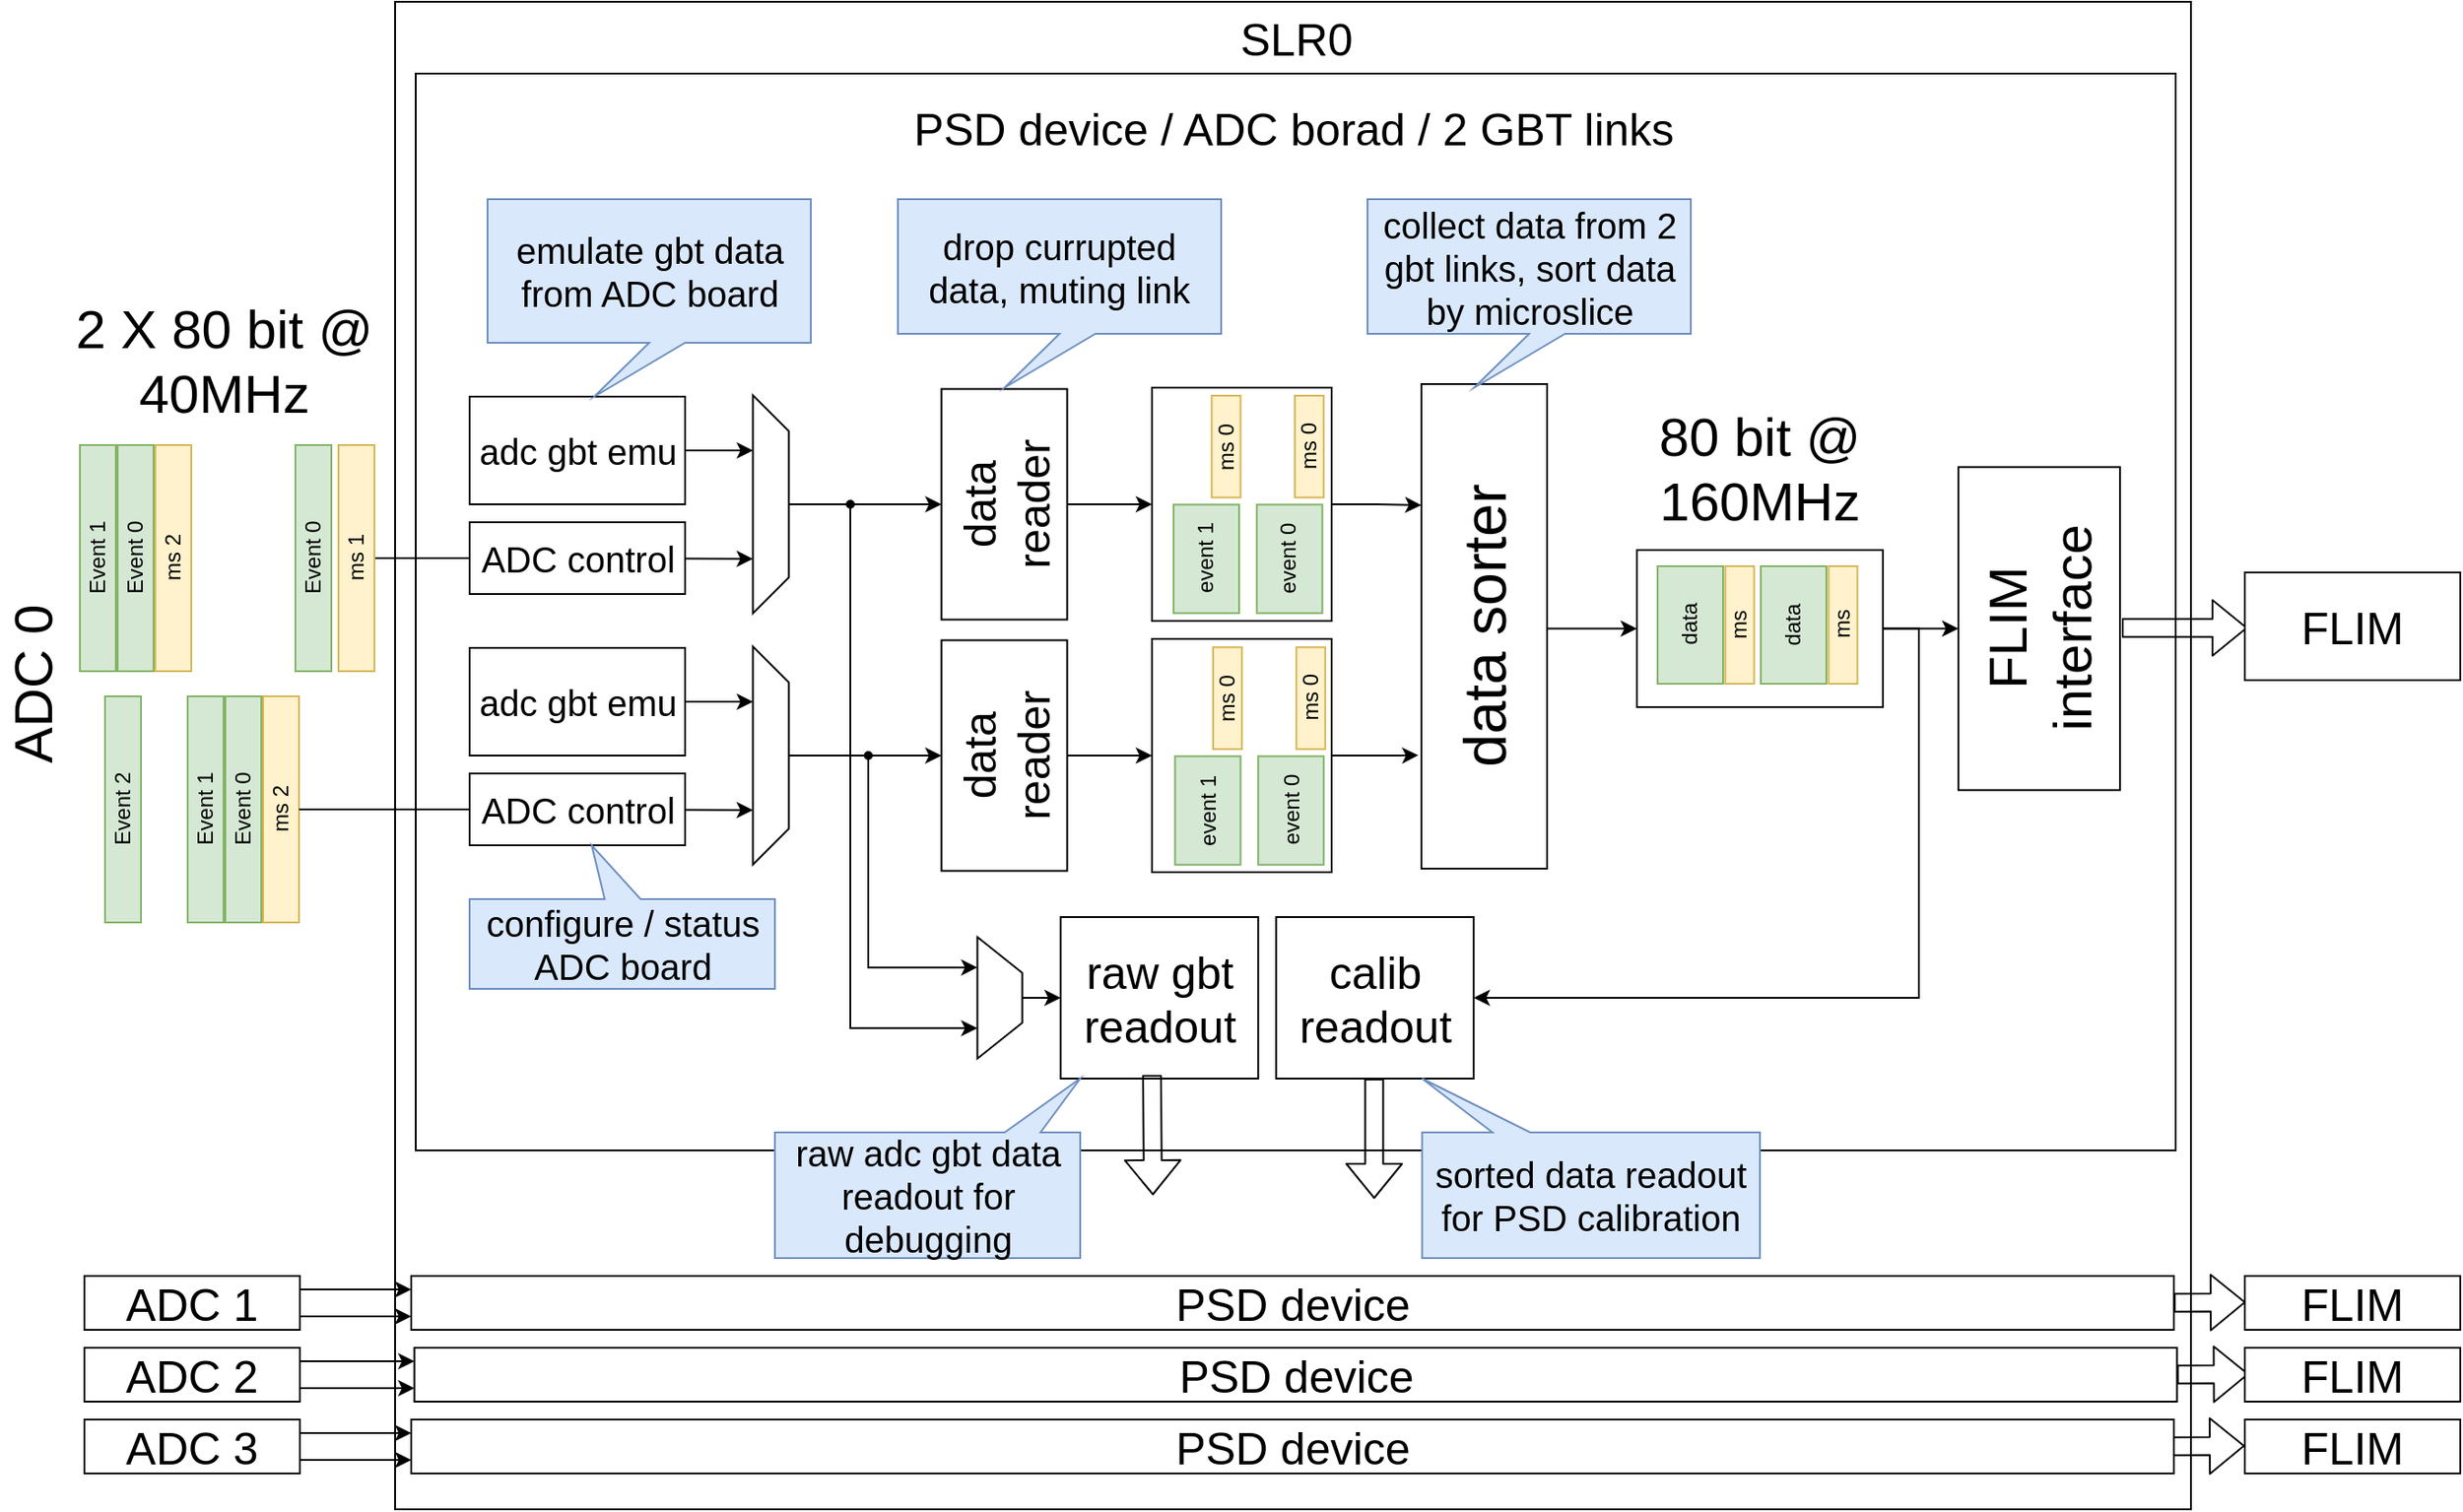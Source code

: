 <mxfile version="13.9.9" type="device"><diagram id="RYQmzWkg714ucsTxrSEi" name="Страница 1"><mxGraphModel dx="2768" dy="2400" grid="1" gridSize="10" guides="1" tooltips="1" connect="1" arrows="1" fold="1" page="1" pageScale="1" pageWidth="827" pageHeight="1169" math="0" shadow="0"><root><mxCell id="0"/><mxCell id="1" parent="0"/><mxCell id="1bbic1r3gGjg3_ZeVxUI-289" value="" style="rounded=0;whiteSpace=wrap;html=1;fillColor=#FFFFFF;fontSize=25;" parent="1" vertex="1"><mxGeometry x="-560" y="-1020" width="1000" height="840" as="geometry"/></mxCell><mxCell id="1bbic1r3gGjg3_ZeVxUI-249" value="" style="rounded=0;whiteSpace=wrap;html=1;fontSize=25;fillColor=#FFFFFF;" parent="1" vertex="1"><mxGeometry x="-548.5" y="-980" width="980" height="600" as="geometry"/></mxCell><mxCell id="1bbic1r3gGjg3_ZeVxUI-240" style="edgeStyle=orthogonalEdgeStyle;rounded=0;orthogonalLoop=1;jettySize=auto;html=1;exitX=0.5;exitY=1;exitDx=0;exitDy=0;entryX=0;entryY=0.5;entryDx=0;entryDy=0;fontSize=25;" parent="1" source="PqhZ-G-PAxa-hp2jgc0P-26" target="1bbic1r3gGjg3_ZeVxUI-227" edge="1"><mxGeometry relative="1" as="geometry"><Array as="points"><mxPoint x="81.5" y="-670"/></Array></mxGeometry></mxCell><mxCell id="PqhZ-G-PAxa-hp2jgc0P-26" value="data sorter" style="rounded=0;whiteSpace=wrap;html=1;rotation=-90;fontSize=33;" parent="1" vertex="1"><mxGeometry x="-88.5" y="-707" width="270" height="70" as="geometry"/></mxCell><mxCell id="PqhZ-G-PAxa-hp2jgc0P-39" value="" style="group" parent="1" vertex="1" connectable="0"><mxGeometry x="-697" y="-630" width="84" height="120" as="geometry"/></mxCell><mxCell id="PqhZ-G-PAxa-hp2jgc0P-40" value="ms 2" style="rounded=0;whiteSpace=wrap;html=1;rotation=-90;fillColor=#fff2cc;strokeColor=#d6b656;" parent="PqhZ-G-PAxa-hp2jgc0P-39" vertex="1"><mxGeometry x="10.5" y="50" width="126" height="20" as="geometry"/></mxCell><mxCell id="PqhZ-G-PAxa-hp2jgc0P-41" value="Event 0" style="rounded=0;whiteSpace=wrap;html=1;rotation=-90;fillColor=#d5e8d4;strokeColor=#82b366;" parent="PqhZ-G-PAxa-hp2jgc0P-39" vertex="1"><mxGeometry x="-10.5" y="50" width="126" height="20" as="geometry"/></mxCell><mxCell id="PqhZ-G-PAxa-hp2jgc0P-42" value="Event 1" style="rounded=0;whiteSpace=wrap;html=1;rotation=-90;fillColor=#d5e8d4;strokeColor=#82b366;" parent="PqhZ-G-PAxa-hp2jgc0P-39" vertex="1"><mxGeometry x="-31.5" y="50" width="126" height="20" as="geometry"/></mxCell><mxCell id="PqhZ-G-PAxa-hp2jgc0P-43" value="Event 2" style="rounded=0;whiteSpace=wrap;html=1;rotation=-90;fillColor=#d5e8d4;strokeColor=#82b366;" parent="1" vertex="1"><mxGeometry x="-774.5" y="-580" width="126" height="20" as="geometry"/></mxCell><mxCell id="i39z-xqXR12_ZHZlr1yV-36" style="edgeStyle=orthogonalEdgeStyle;rounded=0;orthogonalLoop=1;jettySize=auto;html=1;exitX=0.5;exitY=1;exitDx=0;exitDy=0;entryX=0;entryY=0.5;entryDx=0;entryDy=0;" parent="1" source="i39z-xqXR12_ZHZlr1yV-27" target="i39z-xqXR12_ZHZlr1yV-33" edge="1"><mxGeometry relative="1" as="geometry"/></mxCell><mxCell id="i39z-xqXR12_ZHZlr1yV-27" value="data reader" style="rounded=0;whiteSpace=wrap;html=1;rotation=-90;fontSize=25;" parent="1" vertex="1"><mxGeometry x="-285" y="-775" width="128.5" height="70" as="geometry"/></mxCell><mxCell id="i39z-xqXR12_ZHZlr1yV-52" style="edgeStyle=orthogonalEdgeStyle;rounded=0;orthogonalLoop=1;jettySize=auto;html=1;exitX=0.5;exitY=1;exitDx=0;exitDy=0;entryX=0;entryY=0.5;entryDx=0;entryDy=0;" parent="1" source="i39z-xqXR12_ZHZlr1yV-29" target="i39z-xqXR12_ZHZlr1yV-38" edge="1"><mxGeometry relative="1" as="geometry"/></mxCell><mxCell id="i39z-xqXR12_ZHZlr1yV-29" value="data reader" style="rounded=0;whiteSpace=wrap;html=1;rotation=-90;fontSize=25;" parent="1" vertex="1"><mxGeometry x="-285" y="-635" width="128.5" height="70" as="geometry"/></mxCell><mxCell id="i39z-xqXR12_ZHZlr1yV-35" value="" style="group" parent="1" vertex="1" connectable="0"><mxGeometry x="-138.5" y="-805" width="179.13" height="420" as="geometry"/></mxCell><mxCell id="i39z-xqXR12_ZHZlr1yV-33" value="" style="rounded=0;whiteSpace=wrap;html=1;" parent="i39z-xqXR12_ZHZlr1yV-35" vertex="1"><mxGeometry width="100" height="130" as="geometry"/></mxCell><mxCell id="i39z-xqXR12_ZHZlr1yV-3" value="ms 0" style="rounded=0;whiteSpace=wrap;html=1;rotation=-90;fillColor=#fff2cc;strokeColor=#d6b656;" parent="i39z-xqXR12_ZHZlr1yV-35" vertex="1"><mxGeometry x="59.21" y="24.81" width="56.75" height="16.06" as="geometry"/></mxCell><mxCell id="i39z-xqXR12_ZHZlr1yV-4" value="event 0" style="rounded=0;whiteSpace=wrap;html=1;rotation=-90;fillColor=#d5e8d4;strokeColor=#82b366;" parent="i39z-xqXR12_ZHZlr1yV-35" vertex="1"><mxGeometry x="46.33" y="77.17" width="60.5" height="36.5" as="geometry"/></mxCell><mxCell id="i39z-xqXR12_ZHZlr1yV-69" value="ms 0" style="rounded=0;whiteSpace=wrap;html=1;rotation=-90;fillColor=#fff2cc;strokeColor=#d6b656;" parent="i39z-xqXR12_ZHZlr1yV-35" vertex="1"><mxGeometry x="12.88" y="24.81" width="56.75" height="16.06" as="geometry"/></mxCell><mxCell id="i39z-xqXR12_ZHZlr1yV-70" value="event 1" style="rounded=0;whiteSpace=wrap;html=1;rotation=-90;fillColor=#d5e8d4;strokeColor=#82b366;" parent="i39z-xqXR12_ZHZlr1yV-35" vertex="1"><mxGeometry y="77.17" width="60.5" height="36.5" as="geometry"/></mxCell><mxCell id="p6Mf46SY9qSxZeGRrJ2m-4" value="" style="shape=trapezoid;perimeter=trapezoidPerimeter;whiteSpace=wrap;html=1;fixedSize=1;rotation=90;" parent="i39z-xqXR12_ZHZlr1yV-35" vertex="1"><mxGeometry x="-118.62" y="327.5" width="67.75" height="25" as="geometry"/></mxCell><mxCell id="p6Mf46SY9qSxZeGRrJ2m-6" value="raw gbt readout" style="rounded=0;whiteSpace=wrap;html=1;fontSize=25;" parent="i39z-xqXR12_ZHZlr1yV-35" vertex="1"><mxGeometry x="-50.87" y="295" width="110" height="90" as="geometry"/></mxCell><mxCell id="p6Mf46SY9qSxZeGRrJ2m-8" style="edgeStyle=orthogonalEdgeStyle;rounded=0;orthogonalLoop=1;jettySize=auto;html=1;exitX=0.5;exitY=0;exitDx=0;exitDy=0;entryX=0;entryY=0.5;entryDx=0;entryDy=0;" parent="i39z-xqXR12_ZHZlr1yV-35" source="p6Mf46SY9qSxZeGRrJ2m-4" target="p6Mf46SY9qSxZeGRrJ2m-6" edge="1"><mxGeometry relative="1" as="geometry"/></mxCell><mxCell id="1bbic1r3gGjg3_ZeVxUI-233" value="calib readout" style="rounded=0;whiteSpace=wrap;html=1;fontSize=25;" parent="i39z-xqXR12_ZHZlr1yV-35" vertex="1"><mxGeometry x="69.13" y="295" width="110" height="90" as="geometry"/></mxCell><mxCell id="1bbic1r3gGjg3_ZeVxUI-246" value="" style="shape=flexArrow;endArrow=classic;html=1;fontSize=25;" parent="i39z-xqXR12_ZHZlr1yV-35" edge="1"><mxGeometry width="50" height="50" relative="1" as="geometry"><mxPoint x="-4.547e-13" y="383" as="sourcePoint"/><mxPoint x="0.5" y="450" as="targetPoint"/></mxGeometry></mxCell><mxCell id="1bbic1r3gGjg3_ZeVxUI-248" value="" style="shape=flexArrow;endArrow=classic;html=1;fontSize=25;" parent="i39z-xqXR12_ZHZlr1yV-35" edge="1"><mxGeometry width="50" height="50" relative="1" as="geometry"><mxPoint x="123.71" y="385" as="sourcePoint"/><mxPoint x="123.71" y="452.0" as="targetPoint"/></mxGeometry></mxCell><mxCell id="i39z-xqXR12_ZHZlr1yV-37" value="" style="group" parent="1" vertex="1" connectable="0"><mxGeometry x="-138.5" y="-665" width="116.75" height="130" as="geometry"/></mxCell><mxCell id="i39z-xqXR12_ZHZlr1yV-38" value="" style="rounded=0;whiteSpace=wrap;html=1;" parent="i39z-xqXR12_ZHZlr1yV-37" vertex="1"><mxGeometry width="100" height="130" as="geometry"/></mxCell><mxCell id="i39z-xqXR12_ZHZlr1yV-71" value="ms 0" style="rounded=0;whiteSpace=wrap;html=1;rotation=-90;fillColor=#fff2cc;strokeColor=#d6b656;" parent="i39z-xqXR12_ZHZlr1yV-37" vertex="1"><mxGeometry x="60" y="25" width="56.75" height="16.06" as="geometry"/></mxCell><mxCell id="i39z-xqXR12_ZHZlr1yV-72" value="event 0" style="rounded=0;whiteSpace=wrap;html=1;rotation=-90;fillColor=#d5e8d4;strokeColor=#82b366;" parent="i39z-xqXR12_ZHZlr1yV-37" vertex="1"><mxGeometry x="47.12" y="77.36" width="60.5" height="36.5" as="geometry"/></mxCell><mxCell id="i39z-xqXR12_ZHZlr1yV-73" value="ms 0" style="rounded=0;whiteSpace=wrap;html=1;rotation=-90;fillColor=#fff2cc;strokeColor=#d6b656;" parent="i39z-xqXR12_ZHZlr1yV-37" vertex="1"><mxGeometry x="13.67" y="25" width="56.75" height="16.06" as="geometry"/></mxCell><mxCell id="i39z-xqXR12_ZHZlr1yV-74" value="event 1" style="rounded=0;whiteSpace=wrap;html=1;rotation=-90;fillColor=#d5e8d4;strokeColor=#82b366;" parent="i39z-xqXR12_ZHZlr1yV-37" vertex="1"><mxGeometry x="0.79" y="77.36" width="60.5" height="36.5" as="geometry"/></mxCell><mxCell id="h4SjfwAyNwfIv3EBZPq7-15" style="edgeStyle=orthogonalEdgeStyle;rounded=0;orthogonalLoop=1;jettySize=auto;html=1;exitX=0.5;exitY=1;exitDx=0;exitDy=0;entryX=0.75;entryY=1;entryDx=0;entryDy=0;" parent="1" source="PqhZ-G-PAxa-hp2jgc0P-29" target="h4SjfwAyNwfIv3EBZPq7-12" edge="1"><mxGeometry relative="1" as="geometry"/></mxCell><mxCell id="PqhZ-G-PAxa-hp2jgc0P-29" value="ms 1" style="rounded=0;whiteSpace=wrap;html=1;rotation=-90;fillColor=#fff2cc;strokeColor=#d6b656;" parent="1" vertex="1"><mxGeometry x="-644.5" y="-720" width="126" height="20" as="geometry"/></mxCell><mxCell id="PqhZ-G-PAxa-hp2jgc0P-30" value="Event 0" style="rounded=0;whiteSpace=wrap;html=1;rotation=-90;fillColor=#d5e8d4;strokeColor=#82b366;" parent="1" vertex="1"><mxGeometry x="-668.5" y="-720" width="126" height="20" as="geometry"/></mxCell><mxCell id="h4SjfwAyNwfIv3EBZPq7-14" style="edgeStyle=orthogonalEdgeStyle;rounded=0;orthogonalLoop=1;jettySize=auto;html=1;exitX=1;exitY=0.5;exitDx=0;exitDy=0;entryX=0.25;entryY=1;entryDx=0;entryDy=0;" parent="1" source="h4SjfwAyNwfIv3EBZPq7-11" target="h4SjfwAyNwfIv3EBZPq7-12" edge="1"><mxGeometry relative="1" as="geometry"/></mxCell><mxCell id="h4SjfwAyNwfIv3EBZPq7-11" value="adc gbt emu" style="rounded=0;whiteSpace=wrap;html=1;" parent="1" vertex="1"><mxGeometry x="-518.5" y="-800" width="120" height="60" as="geometry"/></mxCell><mxCell id="h4SjfwAyNwfIv3EBZPq7-13" style="edgeStyle=orthogonalEdgeStyle;rounded=0;orthogonalLoop=1;jettySize=auto;html=1;exitX=0.5;exitY=0;exitDx=0;exitDy=0;entryX=0.5;entryY=0;entryDx=0;entryDy=0;" parent="1" source="h4SjfwAyNwfIv3EBZPq7-12" target="i39z-xqXR12_ZHZlr1yV-27" edge="1"><mxGeometry relative="1" as="geometry"><Array as="points"><mxPoint x="-288.5" y="-740"/><mxPoint x="-288.5" y="-740"/></Array></mxGeometry></mxCell><mxCell id="h4SjfwAyNwfIv3EBZPq7-12" value="" style="shape=trapezoid;perimeter=trapezoidPerimeter;whiteSpace=wrap;html=1;fixedSize=1;rotation=90;" parent="1" vertex="1"><mxGeometry x="-411.5" y="-750" width="121.5" height="20" as="geometry"/></mxCell><mxCell id="h4SjfwAyNwfIv3EBZPq7-16" style="edgeStyle=orthogonalEdgeStyle;rounded=0;orthogonalLoop=1;jettySize=auto;html=1;exitX=1;exitY=0.5;exitDx=0;exitDy=0;entryX=0.25;entryY=1;entryDx=0;entryDy=0;" parent="1" source="h4SjfwAyNwfIv3EBZPq7-17" target="h4SjfwAyNwfIv3EBZPq7-18" edge="1"><mxGeometry relative="1" as="geometry"/></mxCell><mxCell id="h4SjfwAyNwfIv3EBZPq7-17" value="ADC GBT emulator" style="rounded=0;whiteSpace=wrap;html=1;" parent="1" vertex="1"><mxGeometry x="-518.5" y="-660" width="120" height="60" as="geometry"/></mxCell><mxCell id="h4SjfwAyNwfIv3EBZPq7-22" style="edgeStyle=orthogonalEdgeStyle;rounded=0;orthogonalLoop=1;jettySize=auto;html=1;exitX=0.5;exitY=0;exitDx=0;exitDy=0;entryX=0.5;entryY=0;entryDx=0;entryDy=0;" parent="1" source="h4SjfwAyNwfIv3EBZPq7-18" target="i39z-xqXR12_ZHZlr1yV-29" edge="1"><mxGeometry relative="1" as="geometry"/></mxCell><mxCell id="h4SjfwAyNwfIv3EBZPq7-18" value="" style="shape=trapezoid;perimeter=trapezoidPerimeter;whiteSpace=wrap;html=1;fixedSize=1;rotation=90;" parent="1" vertex="1"><mxGeometry x="-411.5" y="-610" width="121.5" height="20" as="geometry"/></mxCell><mxCell id="h4SjfwAyNwfIv3EBZPq7-25" style="edgeStyle=orthogonalEdgeStyle;rounded=0;orthogonalLoop=1;jettySize=auto;html=1;exitX=0.5;exitY=1;exitDx=0;exitDy=0;entryX=0.75;entryY=1;entryDx=0;entryDy=0;" parent="1" source="PqhZ-G-PAxa-hp2jgc0P-40" target="h4SjfwAyNwfIv3EBZPq7-18" edge="1"><mxGeometry relative="1" as="geometry"/></mxCell><mxCell id="p6Mf46SY9qSxZeGRrJ2m-1" value="ADC control" style="rounded=0;whiteSpace=wrap;html=1;" parent="1" vertex="1"><mxGeometry x="-518.5" y="-730" width="120" height="40" as="geometry"/></mxCell><mxCell id="p6Mf46SY9qSxZeGRrJ2m-2" value="ADC control" style="rounded=0;whiteSpace=wrap;html=1;fontSize=20;" parent="1" vertex="1"><mxGeometry x="-518.5" y="-590" width="120" height="40" as="geometry"/></mxCell><mxCell id="1bbic1r3gGjg3_ZeVxUI-31" value="2 X 80 bit @ 40MHz" style="text;html=1;strokeColor=none;fillColor=none;align=center;verticalAlign=middle;whiteSpace=wrap;rounded=0;fontSize=30;" parent="1" vertex="1"><mxGeometry x="-759" y="-830" width="208" height="20" as="geometry"/></mxCell><mxCell id="1bbic1r3gGjg3_ZeVxUI-78" value="adc gbt emu" style="rounded=0;whiteSpace=wrap;html=1;" parent="1" vertex="1"><mxGeometry x="-518.5" y="-660" width="120" height="60" as="geometry"/></mxCell><mxCell id="1bbic1r3gGjg3_ZeVxUI-79" value="adc gbt emu" style="rounded=0;whiteSpace=wrap;html=1;" parent="1" vertex="1"><mxGeometry x="-518.5" y="-800" width="120" height="60" as="geometry"/></mxCell><mxCell id="1bbic1r3gGjg3_ZeVxUI-80" value="ADC control" style="rounded=0;whiteSpace=wrap;html=1;" parent="1" vertex="1"><mxGeometry x="-518.5" y="-730" width="120" height="40" as="geometry"/></mxCell><mxCell id="1bbic1r3gGjg3_ZeVxUI-81" value="adc gbt emu" style="rounded=0;whiteSpace=wrap;html=1;" parent="1" vertex="1"><mxGeometry x="-518.5" y="-800" width="120" height="60" as="geometry"/></mxCell><mxCell id="1bbic1r3gGjg3_ZeVxUI-82" value="ADC control" style="rounded=0;whiteSpace=wrap;html=1;" parent="1" vertex="1"><mxGeometry x="-518.5" y="-730" width="120" height="40" as="geometry"/></mxCell><mxCell id="1bbic1r3gGjg3_ZeVxUI-83" value="adc gbt emu" style="rounded=0;whiteSpace=wrap;html=1;" parent="1" vertex="1"><mxGeometry x="-518.5" y="-660" width="120" height="60" as="geometry"/></mxCell><mxCell id="1bbic1r3gGjg3_ZeVxUI-84" value="ADC control" style="rounded=0;whiteSpace=wrap;html=1;" parent="1" vertex="1"><mxGeometry x="-518.5" y="-730" width="120" height="40" as="geometry"/></mxCell><mxCell id="1bbic1r3gGjg3_ZeVxUI-85" value="adc gbt emu" style="rounded=0;whiteSpace=wrap;html=1;" parent="1" vertex="1"><mxGeometry x="-518.5" y="-800" width="120" height="60" as="geometry"/></mxCell><mxCell id="1bbic1r3gGjg3_ZeVxUI-86" value="adc gbt emu" style="rounded=0;whiteSpace=wrap;html=1;" parent="1" vertex="1"><mxGeometry x="-518.5" y="-660" width="120" height="60" as="geometry"/></mxCell><mxCell id="1bbic1r3gGjg3_ZeVxUI-87" value="ADC control" style="rounded=0;whiteSpace=wrap;html=1;" parent="1" vertex="1"><mxGeometry x="-518.5" y="-730" width="120" height="40" as="geometry"/></mxCell><mxCell id="1bbic1r3gGjg3_ZeVxUI-88" value="adc gbt emu" style="rounded=0;whiteSpace=wrap;html=1;" parent="1" vertex="1"><mxGeometry x="-518.5" y="-800" width="120" height="60" as="geometry"/></mxCell><mxCell id="1bbic1r3gGjg3_ZeVxUI-90" value="adc gbt emu" style="rounded=0;whiteSpace=wrap;html=1;" parent="1" vertex="1"><mxGeometry x="-518.5" y="-660" width="120" height="60" as="geometry"/></mxCell><mxCell id="1bbic1r3gGjg3_ZeVxUI-91" value="ADC control" style="rounded=0;whiteSpace=wrap;html=1;" parent="1" vertex="1"><mxGeometry x="-518.5" y="-730" width="120" height="40" as="geometry"/></mxCell><mxCell id="1bbic1r3gGjg3_ZeVxUI-92" value="adc gbt emu" style="rounded=0;whiteSpace=wrap;html=1;" parent="1" vertex="1"><mxGeometry x="-518.5" y="-800" width="120" height="60" as="geometry"/></mxCell><mxCell id="1bbic1r3gGjg3_ZeVxUI-94" value="adc gbt emu" style="rounded=0;whiteSpace=wrap;html=1;fontSize=20;" parent="1" vertex="1"><mxGeometry x="-518.5" y="-660" width="120" height="60" as="geometry"/></mxCell><mxCell id="1bbic1r3gGjg3_ZeVxUI-95" value="ADC control" style="rounded=0;whiteSpace=wrap;html=1;fontSize=20;" parent="1" vertex="1"><mxGeometry x="-518.5" y="-730" width="120" height="40" as="geometry"/></mxCell><mxCell id="1bbic1r3gGjg3_ZeVxUI-96" value="adc gbt emu" style="rounded=0;whiteSpace=wrap;html=1;fontSize=20;" parent="1" vertex="1"><mxGeometry x="-518.5" y="-800" width="120" height="60" as="geometry"/></mxCell><mxCell id="1bbic1r3gGjg3_ZeVxUI-111" value="emulate gbt data from ADC board" style="shape=callout;whiteSpace=wrap;html=1;perimeter=calloutPerimeter;fontSize=20;fillColor=#dae8fc;strokeColor=#6c8ebf;position2=0.33;" parent="1" vertex="1"><mxGeometry x="-508.5" y="-910" width="180" height="110" as="geometry"/></mxCell><mxCell id="1bbic1r3gGjg3_ZeVxUI-118" value="configure / status ADC board" style="shape=callout;whiteSpace=wrap;html=1;perimeter=calloutPerimeter;fontSize=20;fillColor=#dae8fc;strokeColor=#6c8ebf;position2=0.6;size=30;position=0.44;rotation=0;horizontal=1;direction=west;" parent="1" vertex="1"><mxGeometry x="-518.5" y="-550" width="170" height="80" as="geometry"/></mxCell><mxCell id="1bbic1r3gGjg3_ZeVxUI-122" value="drop currupted data, muting link" style="shape=callout;whiteSpace=wrap;html=1;perimeter=calloutPerimeter;fontSize=20;fillColor=#dae8fc;strokeColor=#6c8ebf;position2=0.33;" parent="1" vertex="1"><mxGeometry x="-280" y="-910" width="180" height="105" as="geometry"/></mxCell><mxCell id="1bbic1r3gGjg3_ZeVxUI-173" value="" style="group" parent="1" vertex="1" connectable="0"><mxGeometry x="-757" y="-770" width="84" height="120" as="geometry"/></mxCell><mxCell id="1bbic1r3gGjg3_ZeVxUI-174" value="ms 2" style="rounded=0;whiteSpace=wrap;html=1;rotation=-90;fillColor=#fff2cc;strokeColor=#d6b656;" parent="1bbic1r3gGjg3_ZeVxUI-173" vertex="1"><mxGeometry x="10.5" y="50" width="126" height="20" as="geometry"/></mxCell><mxCell id="1bbic1r3gGjg3_ZeVxUI-175" value="Event 0" style="rounded=0;whiteSpace=wrap;html=1;rotation=-90;fillColor=#d5e8d4;strokeColor=#82b366;" parent="1bbic1r3gGjg3_ZeVxUI-173" vertex="1"><mxGeometry x="-10.5" y="50" width="126" height="20" as="geometry"/></mxCell><mxCell id="1bbic1r3gGjg3_ZeVxUI-176" value="Event 1" style="rounded=0;whiteSpace=wrap;html=1;rotation=-90;fillColor=#d5e8d4;strokeColor=#82b366;" parent="1bbic1r3gGjg3_ZeVxUI-173" vertex="1"><mxGeometry x="-31.5" y="50" width="126" height="20" as="geometry"/></mxCell><mxCell id="1bbic1r3gGjg3_ZeVxUI-178" style="edgeStyle=orthogonalEdgeStyle;rounded=0;orthogonalLoop=1;jettySize=auto;html=1;exitX=1;exitY=0.5;exitDx=0;exitDy=0;fontSize=25;entryX=0.75;entryY=0;entryDx=0;entryDy=0;" parent="1" source="i39z-xqXR12_ZHZlr1yV-33" target="PqhZ-G-PAxa-hp2jgc0P-26" edge="1"><mxGeometry relative="1" as="geometry"><mxPoint x="67.5" y="-738" as="targetPoint"/></mxGeometry></mxCell><mxCell id="1bbic1r3gGjg3_ZeVxUI-179" style="edgeStyle=orthogonalEdgeStyle;rounded=0;orthogonalLoop=1;jettySize=auto;html=1;exitX=1;exitY=0.5;exitDx=0;exitDy=0;entryX=0.234;entryY=-0.024;entryDx=0;entryDy=0;entryPerimeter=0;fontSize=25;" parent="1" source="i39z-xqXR12_ZHZlr1yV-38" target="PqhZ-G-PAxa-hp2jgc0P-26" edge="1"><mxGeometry relative="1" as="geometry"><Array as="points"><mxPoint x="-1.5" y="-600"/></Array></mxGeometry></mxCell><mxCell id="1bbic1r3gGjg3_ZeVxUI-182" value="ADC 0" style="text;html=1;strokeColor=none;fillColor=none;align=center;verticalAlign=middle;whiteSpace=wrap;rounded=0;fontSize=30;rotation=-90;" parent="1" vertex="1"><mxGeometry x="-827" y="-650" width="130" height="20" as="geometry"/></mxCell><mxCell id="1bbic1r3gGjg3_ZeVxUI-218" style="edgeStyle=orthogonalEdgeStyle;rounded=0;orthogonalLoop=1;jettySize=auto;html=1;exitX=0.5;exitY=1;exitDx=0;exitDy=0;entryX=0.75;entryY=1;entryDx=0;entryDy=0;fontSize=25;" parent="1" source="1bbic1r3gGjg3_ZeVxUI-217" target="p6Mf46SY9qSxZeGRrJ2m-4" edge="1"><mxGeometry relative="1" as="geometry"/></mxCell><mxCell id="1bbic1r3gGjg3_ZeVxUI-217" value="" style="ellipse;whiteSpace=wrap;html=1;aspect=fixed;fontSize=25;fillColor=#000000;" parent="1" vertex="1"><mxGeometry x="-308.5" y="-742" width="4" height="4" as="geometry"/></mxCell><mxCell id="1bbic1r3gGjg3_ZeVxUI-221" style="edgeStyle=orthogonalEdgeStyle;rounded=0;orthogonalLoop=1;jettySize=auto;html=1;exitX=0.5;exitY=1;exitDx=0;exitDy=0;fontSize=25;entryX=0.25;entryY=1;entryDx=0;entryDy=0;" parent="1" source="1bbic1r3gGjg3_ZeVxUI-219" target="p6Mf46SY9qSxZeGRrJ2m-4" edge="1"><mxGeometry relative="1" as="geometry"/></mxCell><mxCell id="1bbic1r3gGjg3_ZeVxUI-219" value="" style="ellipse;whiteSpace=wrap;html=1;aspect=fixed;fontSize=25;fillColor=#000000;" parent="1" vertex="1"><mxGeometry x="-298.5" y="-602" width="4" height="4" as="geometry"/></mxCell><mxCell id="1bbic1r3gGjg3_ZeVxUI-226" value="" style="group" parent="1" vertex="1" connectable="0"><mxGeometry x="131.5" y="-714.5" width="137" height="87.5" as="geometry"/></mxCell><mxCell id="1bbic1r3gGjg3_ZeVxUI-235" style="edgeStyle=orthogonalEdgeStyle;rounded=0;orthogonalLoop=1;jettySize=auto;html=1;exitX=0.25;exitY=1;exitDx=0;exitDy=0;entryX=0;entryY=0;entryDx=0;entryDy=0;fontSize=25;" parent="1bbic1r3gGjg3_ZeVxUI-226" source="1bbic1r3gGjg3_ZeVxUI-227" target="1bbic1r3gGjg3_ZeVxUI-231" edge="1"><mxGeometry relative="1" as="geometry"/></mxCell><mxCell id="1bbic1r3gGjg3_ZeVxUI-227" value="" style="rounded=0;whiteSpace=wrap;html=1;fontSize=25;" parent="1bbic1r3gGjg3_ZeVxUI-226" vertex="1"><mxGeometry width="137" height="87.5" as="geometry"/></mxCell><mxCell id="1bbic1r3gGjg3_ZeVxUI-228" value="ms" style="rounded=0;whiteSpace=wrap;html=1;rotation=-90;fillColor=#fff2cc;strokeColor=#d6b656;" parent="1bbic1r3gGjg3_ZeVxUI-226" vertex="1"><mxGeometry x="82" y="33.72" width="65.5" height="16.06" as="geometry"/></mxCell><mxCell id="1bbic1r3gGjg3_ZeVxUI-229" value="data" style="rounded=0;whiteSpace=wrap;html=1;rotation=-90;fillColor=#d5e8d4;strokeColor=#82b366;" parent="1bbic1r3gGjg3_ZeVxUI-226" vertex="1"><mxGeometry x="54.5" y="23.5" width="65.5" height="36.5" as="geometry"/></mxCell><mxCell id="1bbic1r3gGjg3_ZeVxUI-230" value="ms" style="rounded=0;whiteSpace=wrap;html=1;rotation=-90;fillColor=#fff2cc;strokeColor=#d6b656;" parent="1bbic1r3gGjg3_ZeVxUI-226" vertex="1"><mxGeometry x="24.5" y="33.72" width="65.5" height="16.06" as="geometry"/></mxCell><mxCell id="1bbic1r3gGjg3_ZeVxUI-231" value="data" style="rounded=0;whiteSpace=wrap;html=1;rotation=-90;fillColor=#d5e8d4;strokeColor=#82b366;" parent="1bbic1r3gGjg3_ZeVxUI-226" vertex="1"><mxGeometry x="-3" y="23.5" width="65.5" height="36.5" as="geometry"/></mxCell><mxCell id="1bbic1r3gGjg3_ZeVxUI-238" value="FLIM interface" style="rounded=0;whiteSpace=wrap;html=1;fontSize=30;rotation=-90;" parent="1" vertex="1"><mxGeometry x="265.5" y="-715.75" width="180" height="90" as="geometry"/></mxCell><mxCell id="1bbic1r3gGjg3_ZeVxUI-239" style="edgeStyle=orthogonalEdgeStyle;rounded=0;orthogonalLoop=1;jettySize=auto;html=1;exitX=1;exitY=0.5;exitDx=0;exitDy=0;entryX=0.5;entryY=0;entryDx=0;entryDy=0;fontSize=25;" parent="1" source="1bbic1r3gGjg3_ZeVxUI-227" target="1bbic1r3gGjg3_ZeVxUI-238" edge="1"><mxGeometry relative="1" as="geometry"/></mxCell><mxCell id="1bbic1r3gGjg3_ZeVxUI-242" value="collect data from 2 gbt links, sort data by microslice" style="shape=callout;whiteSpace=wrap;html=1;perimeter=calloutPerimeter;fontSize=20;fillColor=#dae8fc;strokeColor=#6c8ebf;position2=0.33;base=20;" parent="1" vertex="1"><mxGeometry x="-18.5" y="-910" width="180" height="105" as="geometry"/></mxCell><mxCell id="1bbic1r3gGjg3_ZeVxUI-243" value="80 bit @ 160MHz" style="text;html=1;strokeColor=none;fillColor=none;align=center;verticalAlign=middle;whiteSpace=wrap;rounded=0;fontSize=30;" parent="1" vertex="1"><mxGeometry x="95" y="-800" width="210" height="80" as="geometry"/></mxCell><mxCell id="1bbic1r3gGjg3_ZeVxUI-244" value="" style="shape=flexArrow;endArrow=classic;html=1;fontSize=25;" parent="1" edge="1"><mxGeometry width="50" height="50" relative="1" as="geometry"><mxPoint x="401.5" y="-671.17" as="sourcePoint"/><mxPoint x="471.5" y="-671.17" as="targetPoint"/></mxGeometry></mxCell><mxCell id="1bbic1r3gGjg3_ZeVxUI-250" value="PSD device / ADC borad / 2 GBT links" style="text;html=1;strokeColor=none;fillColor=none;align=center;verticalAlign=middle;whiteSpace=wrap;rounded=0;fontSize=25;" parent="1" vertex="1"><mxGeometry x="-299.5" y="-960" width="478.5" height="20" as="geometry"/></mxCell><mxCell id="1bbic1r3gGjg3_ZeVxUI-251" value="PSD device" style="rounded=0;whiteSpace=wrap;html=1;fillColor=#FFFFFF;fontSize=25;" parent="1" vertex="1"><mxGeometry x="-551" y="-310" width="981.5" height="30" as="geometry"/></mxCell><mxCell id="RKCm32R5nHMJDlecpnQs-2" style="edgeStyle=orthogonalEdgeStyle;rounded=0;orthogonalLoop=1;jettySize=auto;html=1;exitX=1;exitY=0.25;exitDx=0;exitDy=0;entryX=0;entryY=0.25;entryDx=0;entryDy=0;" parent="1" source="1bbic1r3gGjg3_ZeVxUI-253" target="1bbic1r3gGjg3_ZeVxUI-251" edge="1"><mxGeometry relative="1" as="geometry"/></mxCell><mxCell id="RKCm32R5nHMJDlecpnQs-3" style="edgeStyle=orthogonalEdgeStyle;rounded=0;orthogonalLoop=1;jettySize=auto;html=1;exitX=1;exitY=0.75;exitDx=0;exitDy=0;entryX=0;entryY=0.75;entryDx=0;entryDy=0;" parent="1" source="1bbic1r3gGjg3_ZeVxUI-253" target="1bbic1r3gGjg3_ZeVxUI-251" edge="1"><mxGeometry relative="1" as="geometry"/></mxCell><mxCell id="1bbic1r3gGjg3_ZeVxUI-253" value="ADC 1" style="rounded=0;whiteSpace=wrap;html=1;fillColor=#FFFFFF;fontSize=25;" parent="1" vertex="1"><mxGeometry x="-733" y="-310" width="120" height="30" as="geometry"/></mxCell><mxCell id="1bbic1r3gGjg3_ZeVxUI-258" value="" style="shape=flexArrow;endArrow=classic;html=1;fontSize=25;" parent="1" edge="1"><mxGeometry width="50" height="50" relative="1" as="geometry"><mxPoint x="430.5" y="-295.17" as="sourcePoint"/><mxPoint x="470.5" y="-295.34" as="targetPoint"/></mxGeometry></mxCell><mxCell id="1bbic1r3gGjg3_ZeVxUI-259" value="FLIM" style="rounded=0;whiteSpace=wrap;html=1;fillColor=#FFFFFF;fontSize=25;rotation=0;" parent="1" vertex="1"><mxGeometry x="470" y="-310" width="120" height="30" as="geometry"/></mxCell><mxCell id="1bbic1r3gGjg3_ZeVxUI-274" value="PSD device" style="rounded=0;whiteSpace=wrap;html=1;fillColor=#FFFFFF;fontSize=25;" parent="1" vertex="1"><mxGeometry x="-549.25" y="-270" width="981.5" height="30" as="geometry"/></mxCell><mxCell id="RKCm32R5nHMJDlecpnQs-4" style="edgeStyle=orthogonalEdgeStyle;rounded=0;orthogonalLoop=1;jettySize=auto;html=1;exitX=1;exitY=0.25;exitDx=0;exitDy=0;entryX=0;entryY=0.25;entryDx=0;entryDy=0;" parent="1" source="1bbic1r3gGjg3_ZeVxUI-276" target="1bbic1r3gGjg3_ZeVxUI-274" edge="1"><mxGeometry relative="1" as="geometry"/></mxCell><mxCell id="RKCm32R5nHMJDlecpnQs-5" style="edgeStyle=orthogonalEdgeStyle;rounded=0;orthogonalLoop=1;jettySize=auto;html=1;exitX=1;exitY=0.75;exitDx=0;exitDy=0;entryX=0;entryY=0.75;entryDx=0;entryDy=0;" parent="1" source="1bbic1r3gGjg3_ZeVxUI-276" target="1bbic1r3gGjg3_ZeVxUI-274" edge="1"><mxGeometry relative="1" as="geometry"/></mxCell><mxCell id="1bbic1r3gGjg3_ZeVxUI-276" value="ADC 2" style="rounded=0;whiteSpace=wrap;html=1;fillColor=#FFFFFF;fontSize=25;" parent="1" vertex="1"><mxGeometry x="-733" y="-270" width="120" height="30" as="geometry"/></mxCell><mxCell id="1bbic1r3gGjg3_ZeVxUI-279" value="" style="shape=flexArrow;endArrow=classic;html=1;fontSize=25;" parent="1" edge="1"><mxGeometry width="50" height="50" relative="1" as="geometry"><mxPoint x="432.25" y="-255.17" as="sourcePoint"/><mxPoint x="472.25" y="-255.34" as="targetPoint"/></mxGeometry></mxCell><mxCell id="1bbic1r3gGjg3_ZeVxUI-280" value="FLIM" style="rounded=0;whiteSpace=wrap;html=1;fillColor=#FFFFFF;fontSize=25;rotation=0;" parent="1" vertex="1"><mxGeometry x="470" y="-270" width="120" height="30" as="geometry"/></mxCell><mxCell id="1bbic1r3gGjg3_ZeVxUI-281" value="PSD device" style="rounded=0;whiteSpace=wrap;html=1;fillColor=#FFFFFF;fontSize=25;" parent="1" vertex="1"><mxGeometry x="-551" y="-230" width="981.5" height="30" as="geometry"/></mxCell><mxCell id="RKCm32R5nHMJDlecpnQs-6" style="edgeStyle=orthogonalEdgeStyle;rounded=0;orthogonalLoop=1;jettySize=auto;html=1;exitX=1;exitY=0.25;exitDx=0;exitDy=0;entryX=0;entryY=0.25;entryDx=0;entryDy=0;" parent="1" source="1bbic1r3gGjg3_ZeVxUI-283" target="1bbic1r3gGjg3_ZeVxUI-281" edge="1"><mxGeometry relative="1" as="geometry"/></mxCell><mxCell id="RKCm32R5nHMJDlecpnQs-7" style="edgeStyle=orthogonalEdgeStyle;rounded=0;orthogonalLoop=1;jettySize=auto;html=1;exitX=1;exitY=0.75;exitDx=0;exitDy=0;entryX=0;entryY=0.75;entryDx=0;entryDy=0;" parent="1" source="1bbic1r3gGjg3_ZeVxUI-283" target="1bbic1r3gGjg3_ZeVxUI-281" edge="1"><mxGeometry relative="1" as="geometry"/></mxCell><mxCell id="1bbic1r3gGjg3_ZeVxUI-283" value="ADC 3" style="rounded=0;whiteSpace=wrap;html=1;fillColor=#FFFFFF;fontSize=25;" parent="1" vertex="1"><mxGeometry x="-733" y="-230" width="120" height="30" as="geometry"/></mxCell><mxCell id="1bbic1r3gGjg3_ZeVxUI-286" value="" style="shape=flexArrow;endArrow=classic;html=1;fontSize=25;" parent="1" edge="1"><mxGeometry width="50" height="50" relative="1" as="geometry"><mxPoint x="430" y="-215.17" as="sourcePoint"/><mxPoint x="470.0" y="-215.34" as="targetPoint"/></mxGeometry></mxCell><mxCell id="1bbic1r3gGjg3_ZeVxUI-287" value="FLIM" style="rounded=0;whiteSpace=wrap;html=1;fillColor=#FFFFFF;fontSize=25;rotation=0;" parent="1" vertex="1"><mxGeometry x="470" y="-230" width="120" height="30" as="geometry"/></mxCell><mxCell id="1bbic1r3gGjg3_ZeVxUI-288" value="FLIM" style="rounded=0;whiteSpace=wrap;html=1;fillColor=#FFFFFF;fontSize=25;rotation=0;" parent="1" vertex="1"><mxGeometry x="470" y="-702" width="120" height="60" as="geometry"/></mxCell><mxCell id="1bbic1r3gGjg3_ZeVxUI-290" value="SLR0" style="text;html=1;strokeColor=none;fillColor=none;align=center;verticalAlign=middle;whiteSpace=wrap;rounded=0;fontSize=25;" parent="1" vertex="1"><mxGeometry x="-78.5" y="-1010" width="40" height="20" as="geometry"/></mxCell><mxCell id="RKCm32R5nHMJDlecpnQs-8" value="raw adc gbt data readout for debugging" style="shape=callout;whiteSpace=wrap;html=1;perimeter=calloutPerimeter;fontSize=20;fillColor=#dae8fc;strokeColor=#6c8ebf;position2=0;size=30;position=0.13;rotation=0;horizontal=1;direction=west;" parent="1" vertex="1"><mxGeometry x="-348.5" y="-420" width="170" height="100" as="geometry"/></mxCell><mxCell id="RKCm32R5nHMJDlecpnQs-9" value="sorted data readout for PSD calibration" style="shape=callout;whiteSpace=wrap;html=1;perimeter=calloutPerimeter;fontSize=20;fillColor=#dae8fc;strokeColor=#6c8ebf;position2=1;size=30;position=0.68;rotation=0;horizontal=1;direction=west;base=21;" parent="1" vertex="1"><mxGeometry x="11.88" y="-420" width="188.12" height="100" as="geometry"/></mxCell><mxCell id="rL1vdabI_aFLjjoot9Ms-1" style="edgeStyle=orthogonalEdgeStyle;rounded=0;orthogonalLoop=1;jettySize=auto;html=1;exitX=1;exitY=0.5;exitDx=0;exitDy=0;entryX=1;entryY=0.5;entryDx=0;entryDy=0;" edge="1" parent="1" source="1bbic1r3gGjg3_ZeVxUI-227" target="1bbic1r3gGjg3_ZeVxUI-233"><mxGeometry relative="1" as="geometry"/></mxCell></root></mxGraphModel></diagram></mxfile>